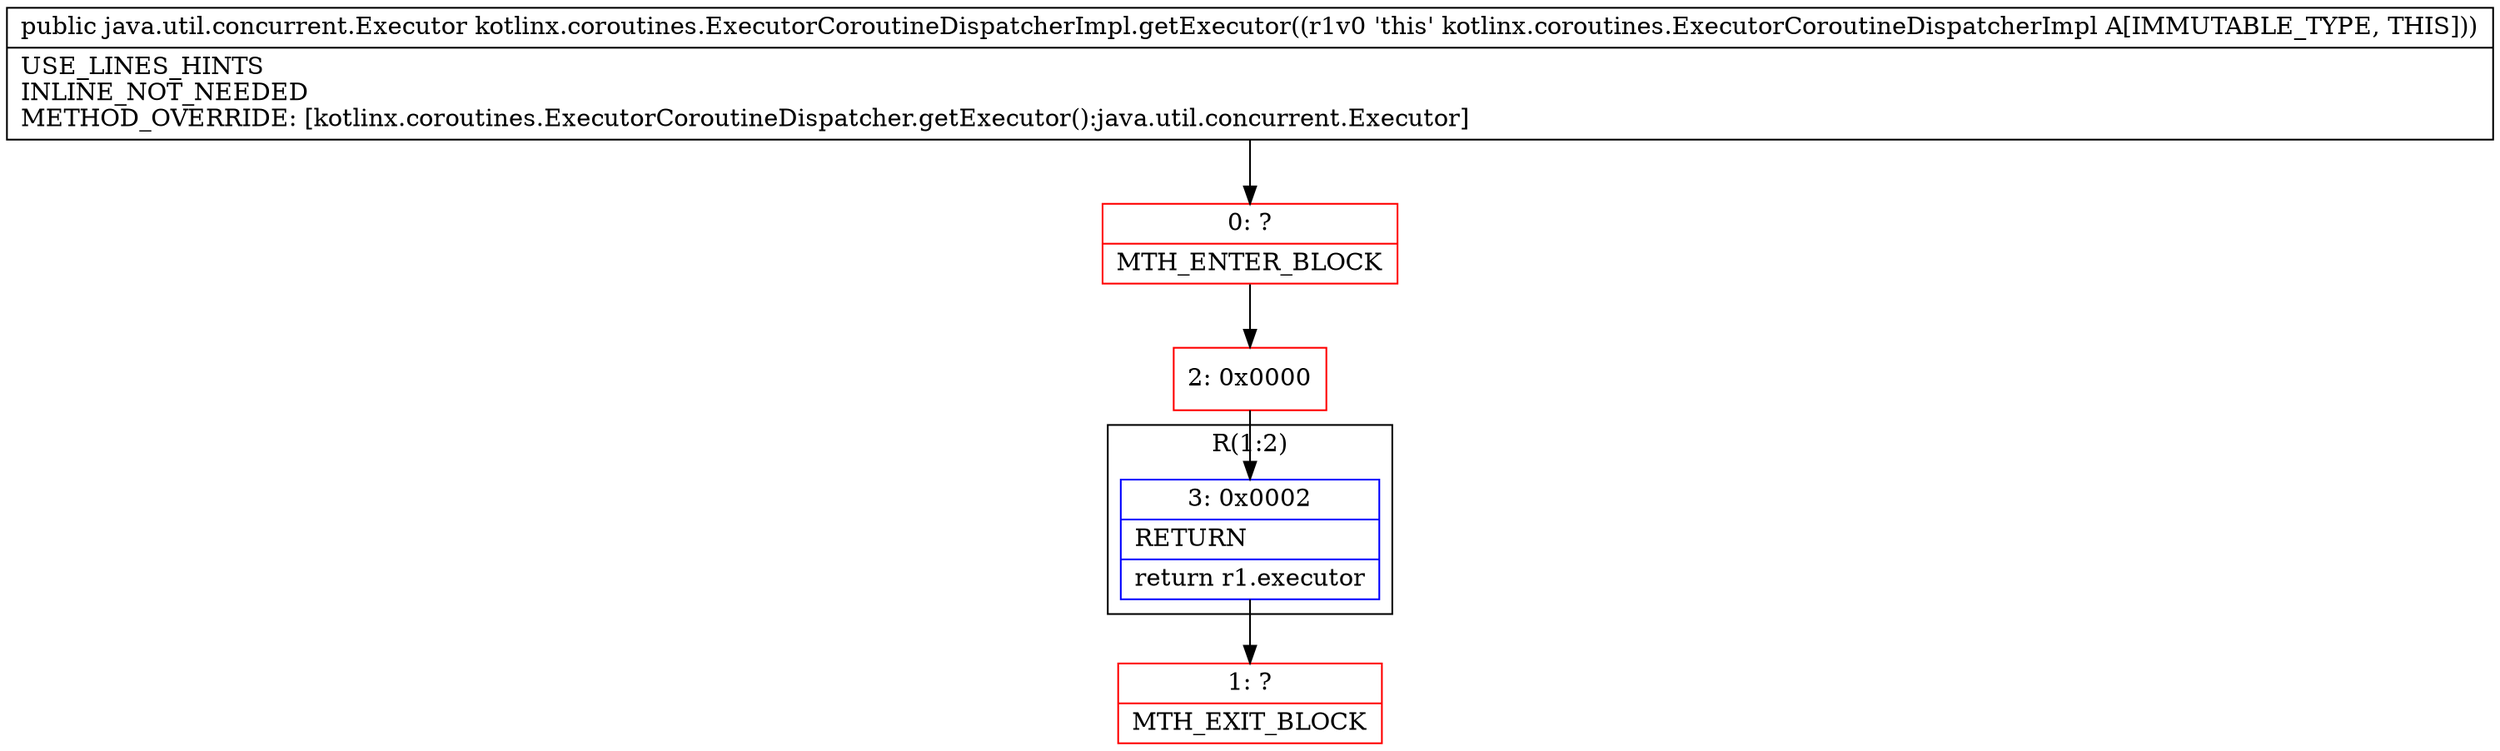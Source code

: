 digraph "CFG forkotlinx.coroutines.ExecutorCoroutineDispatcherImpl.getExecutor()Ljava\/util\/concurrent\/Executor;" {
subgraph cluster_Region_1608175105 {
label = "R(1:2)";
node [shape=record,color=blue];
Node_3 [shape=record,label="{3\:\ 0x0002|RETURN\l|return r1.executor\l}"];
}
Node_0 [shape=record,color=red,label="{0\:\ ?|MTH_ENTER_BLOCK\l}"];
Node_2 [shape=record,color=red,label="{2\:\ 0x0000}"];
Node_1 [shape=record,color=red,label="{1\:\ ?|MTH_EXIT_BLOCK\l}"];
MethodNode[shape=record,label="{public java.util.concurrent.Executor kotlinx.coroutines.ExecutorCoroutineDispatcherImpl.getExecutor((r1v0 'this' kotlinx.coroutines.ExecutorCoroutineDispatcherImpl A[IMMUTABLE_TYPE, THIS]))  | USE_LINES_HINTS\lINLINE_NOT_NEEDED\lMETHOD_OVERRIDE: [kotlinx.coroutines.ExecutorCoroutineDispatcher.getExecutor():java.util.concurrent.Executor]\l}"];
MethodNode -> Node_0;Node_3 -> Node_1;
Node_0 -> Node_2;
Node_2 -> Node_3;
}

